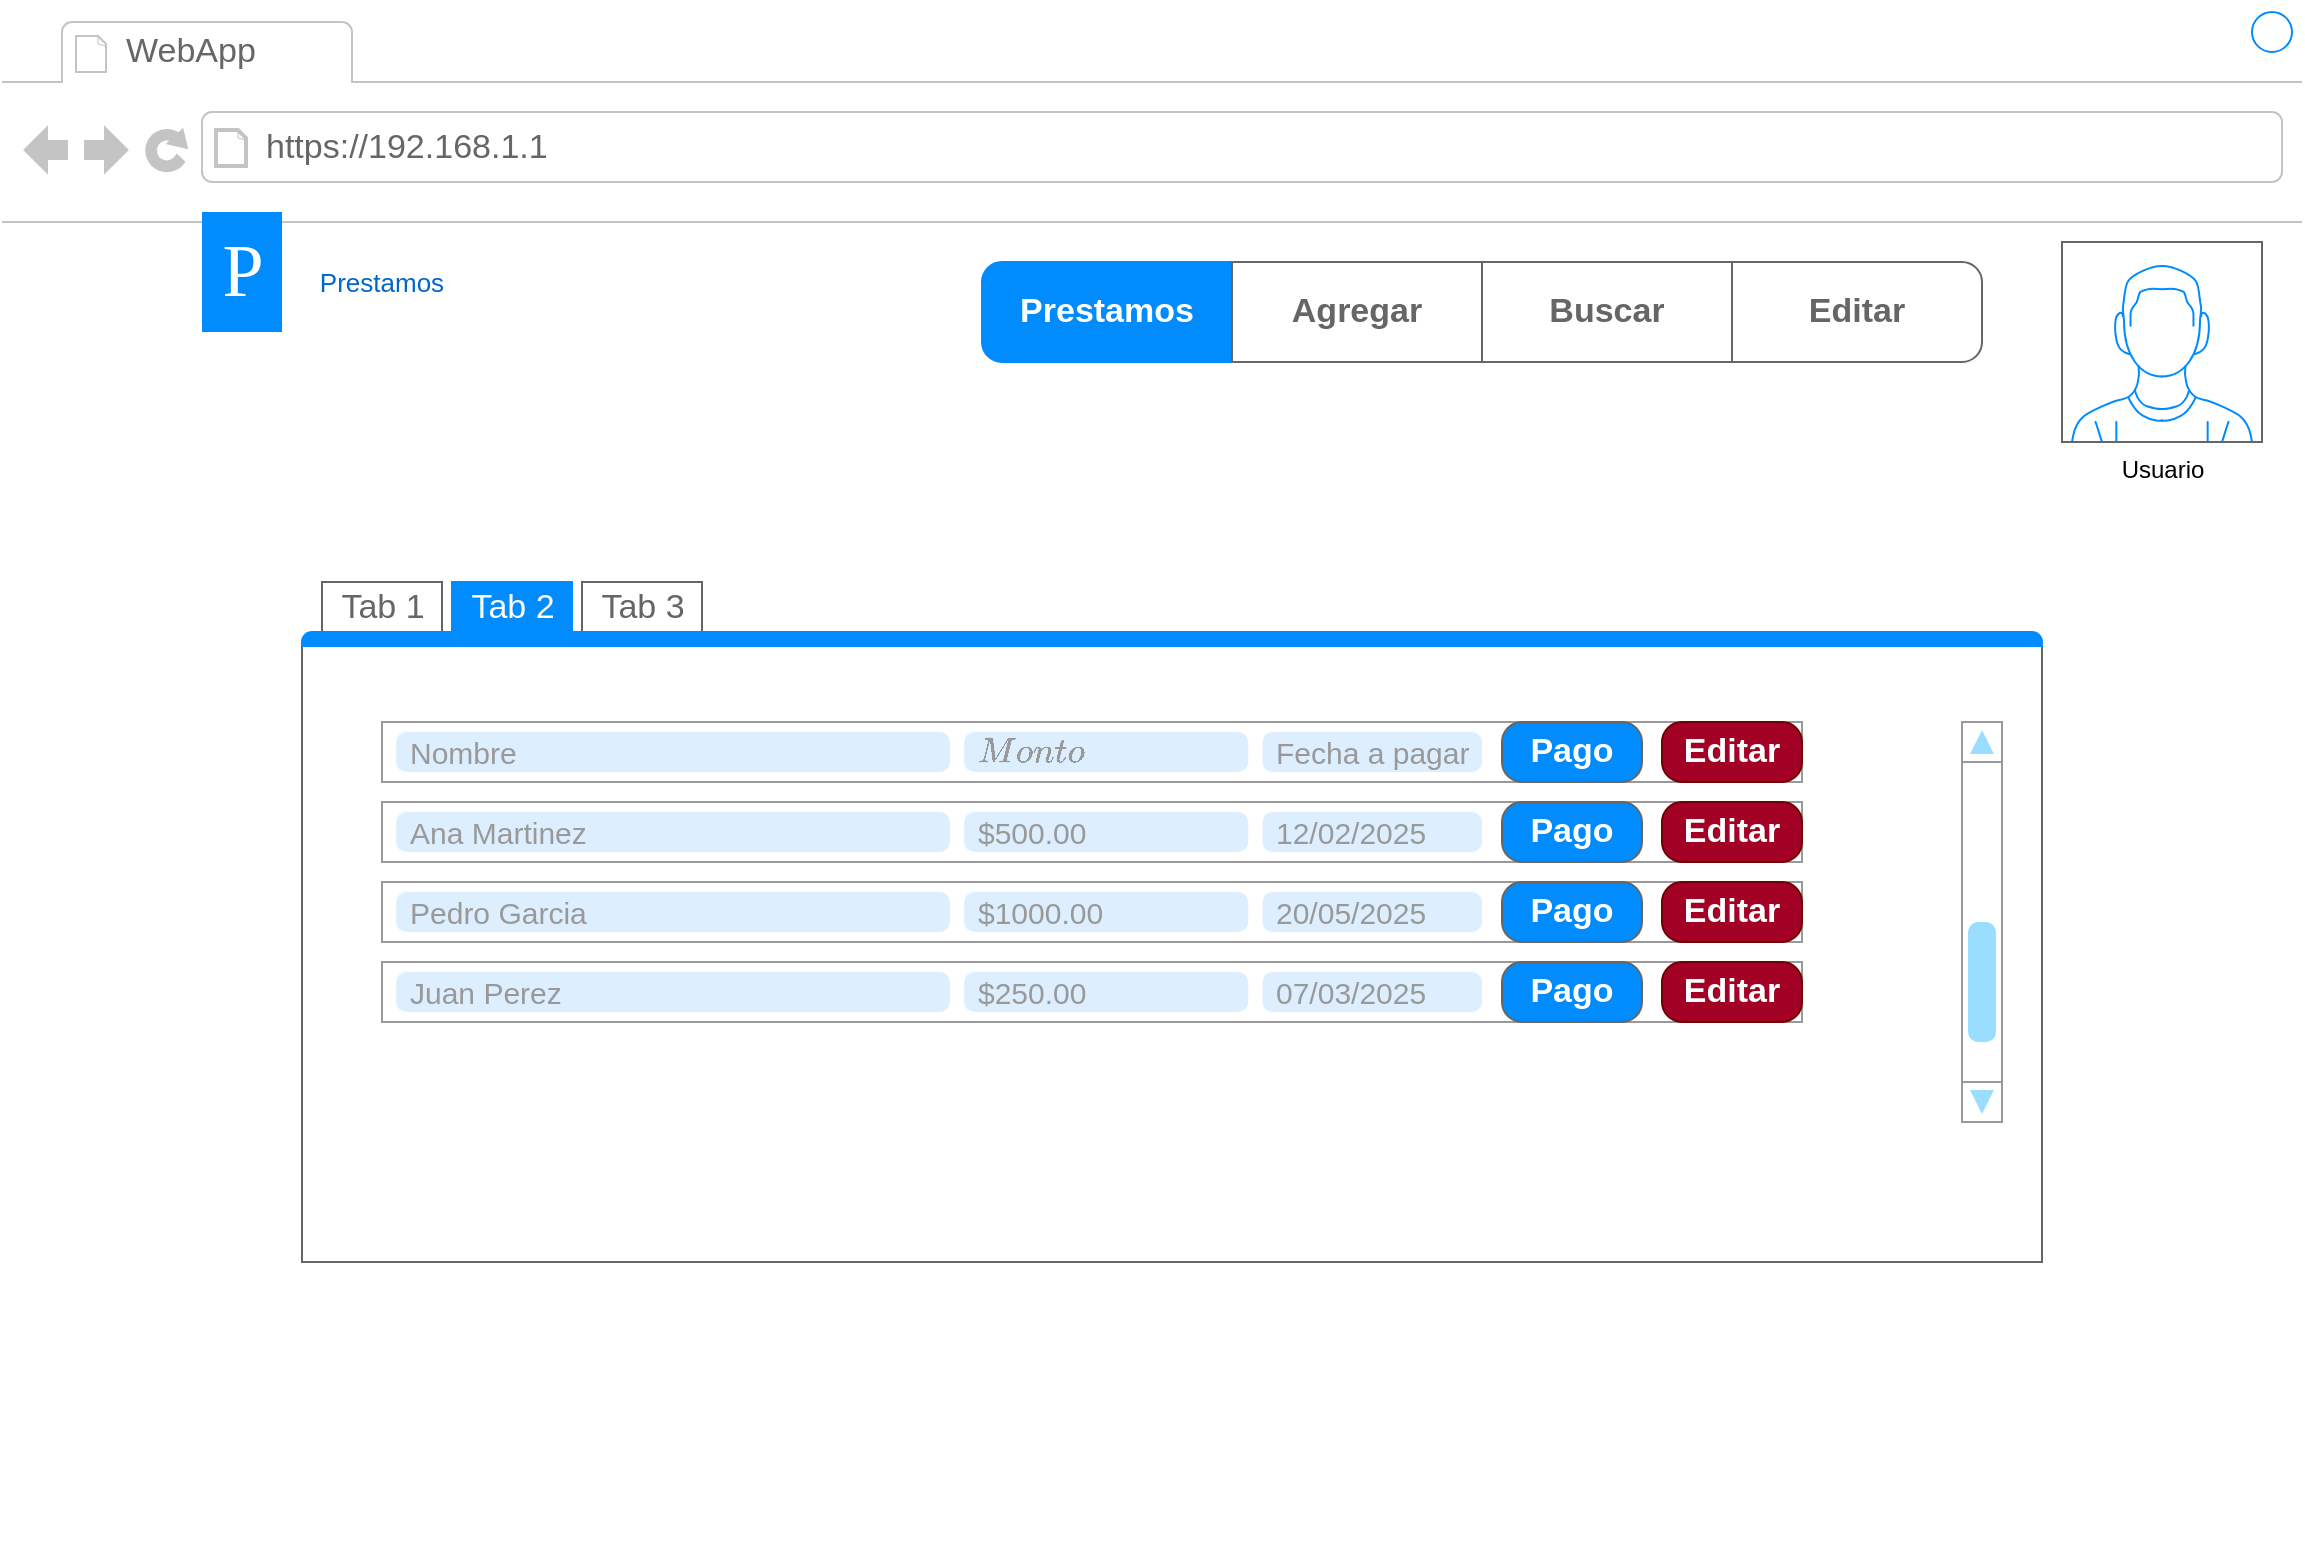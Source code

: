 <mxfile version="26.0.14">
  <diagram id="piDafpqhtRUU5qUU-vj8" name="Page-1">
    <mxGraphModel dx="1426" dy="747" grid="1" gridSize="10" guides="1" tooltips="1" connect="1" arrows="1" fold="1" page="1" pageScale="1" pageWidth="827" pageHeight="1169" math="0" shadow="0">
      <root>
        <mxCell id="0" />
        <mxCell id="1" parent="0" />
        <mxCell id="8962rQQDY3VNNf6We3Pp-1" value="" style="strokeWidth=1;shadow=0;dashed=0;align=center;html=1;shape=mxgraph.mockup.containers.browserWindow;rSize=0;strokeColor2=#008cff;strokeColor3=#c4c4c4;mainText=,;recursiveResize=0;strokeColor=#FFFFFF;fontColor=#FFFFFF;" parent="1" vertex="1">
          <mxGeometry x="60" y="10" width="1150" height="780" as="geometry" />
        </mxCell>
        <mxCell id="8962rQQDY3VNNf6We3Pp-2" value="WebApp" style="strokeWidth=1;shadow=0;dashed=0;align=center;html=1;shape=mxgraph.mockup.containers.anchor;fontSize=17;fontColor=#666666;align=left;" parent="8962rQQDY3VNNf6We3Pp-1" vertex="1">
          <mxGeometry x="60" y="12" width="110" height="26" as="geometry" />
        </mxCell>
        <mxCell id="8962rQQDY3VNNf6We3Pp-3" value="https://192.168.1.1" style="strokeWidth=1;shadow=0;dashed=0;align=center;html=1;shape=mxgraph.mockup.containers.anchor;rSize=0;fontSize=17;fontColor=#666666;align=left;" parent="8962rQQDY3VNNf6We3Pp-1" vertex="1">
          <mxGeometry x="130" y="60" width="250" height="26" as="geometry" />
        </mxCell>
        <mxCell id="8962rQQDY3VNNf6We3Pp-16" value="Prestamos" style="text;html=1;strokeColor=none;fillColor=none;align=center;verticalAlign=middle;whiteSpace=wrap;rounded=0;fontSize=13;fontColor=#0066CC;" parent="8962rQQDY3VNNf6We3Pp-1" vertex="1">
          <mxGeometry x="140" y="130" width="100" height="20" as="geometry" />
        </mxCell>
        <mxCell id="seymav8gBYocV3_De4xC-2" value="P" style="text;html=1;align=center;verticalAlign=middle;resizable=0;points=[];autosize=1;fontSize=37;fontFamily=Tahoma;fillColor=#008CFF;fontColor=#FFFFFF;" parent="8962rQQDY3VNNf6We3Pp-1" vertex="1">
          <mxGeometry x="100" y="105" width="40" height="60" as="geometry" />
        </mxCell>
        <mxCell id="AnFA0OoDrnkOcsvnI9xM-47" value="Usuario" style="verticalLabelPosition=bottom;shadow=0;dashed=0;align=center;html=1;verticalAlign=top;strokeWidth=1;shape=mxgraph.mockup.containers.userMale;strokeColor=#666666;strokeColor2=#008cff;" vertex="1" parent="8962rQQDY3VNNf6We3Pp-1">
          <mxGeometry x="1030" y="120" width="100" height="100" as="geometry" />
        </mxCell>
        <mxCell id="AnFA0OoDrnkOcsvnI9xM-49" value="" style="swimlane;shape=mxgraph.bootstrap.anchor;strokeColor=#666666;fillColor=#ffffff;fontColor=#666666;fontStyle=0;childLayout=stackLayout;horizontal=0;startSize=0;horizontalStack=1;resizeParent=1;resizeParentMax=0;resizeLast=0;collapsible=0;marginBottom=0;whiteSpace=wrap;html=1;" vertex="1" parent="8962rQQDY3VNNf6We3Pp-1">
          <mxGeometry x="490" y="130" width="500" height="50" as="geometry" />
        </mxCell>
        <mxCell id="AnFA0OoDrnkOcsvnI9xM-50" value="Prestamos" style="text;strokeColor=#008CFF;align=center;verticalAlign=middle;spacingLeft=10;spacingRight=10;overflow=hidden;points=[[0,0.5],[1,0.5]];portConstraint=eastwest;rotatable=0;whiteSpace=wrap;html=1;shape=mxgraph.mockup.leftButton;rSize=10;fillColor=#008CFF;fontColor=#ffffff;fontSize=17;fontStyle=1;" vertex="1" parent="AnFA0OoDrnkOcsvnI9xM-49">
          <mxGeometry width="125" height="50" as="geometry" />
        </mxCell>
        <mxCell id="AnFA0OoDrnkOcsvnI9xM-51" value="Agregar" style="text;strokeColor=inherit;align=center;verticalAlign=middle;spacingLeft=10;spacingRight=10;overflow=hidden;points=[[0,0.5],[1,0.5]];portConstraint=eastwest;rotatable=0;whiteSpace=wrap;html=1;rSize=5;fillColor=inherit;fontColor=inherit;fontSize=17;fontStyle=1;" vertex="1" parent="AnFA0OoDrnkOcsvnI9xM-49">
          <mxGeometry x="125" width="125" height="50" as="geometry" />
        </mxCell>
        <mxCell id="AnFA0OoDrnkOcsvnI9xM-52" value="Buscar" style="text;strokeColor=inherit;align=center;verticalAlign=middle;spacingLeft=10;spacingRight=10;overflow=hidden;points=[[0,0.5],[1,0.5]];portConstraint=eastwest;rotatable=0;whiteSpace=wrap;html=1;rSize=5;fillColor=inherit;fontColor=inherit;fontSize=17;fontStyle=1;" vertex="1" parent="AnFA0OoDrnkOcsvnI9xM-49">
          <mxGeometry x="250" width="125" height="50" as="geometry" />
        </mxCell>
        <mxCell id="AnFA0OoDrnkOcsvnI9xM-53" value="Editar" style="text;strokeColor=inherit;align=center;verticalAlign=middle;spacingLeft=10;spacingRight=10;overflow=hidden;points=[[0,0.5],[1,0.5]];portConstraint=eastwest;rotatable=0;whiteSpace=wrap;html=1;shape=mxgraph.mockup.rightButton;rSize=10;fillColor=inherit;fontColor=inherit;fontSize=17;fontStyle=1;" vertex="1" parent="AnFA0OoDrnkOcsvnI9xM-49">
          <mxGeometry x="375" width="125" height="50" as="geometry" />
        </mxCell>
        <mxCell id="AnFA0OoDrnkOcsvnI9xM-54" value="" style="strokeWidth=1;shadow=0;dashed=0;align=center;html=1;shape=mxgraph.mockup.containers.marginRect2;rectMarginTop=32;strokeColor=#666666;gradientColor=none;whiteSpace=wrap;" vertex="1" parent="8962rQQDY3VNNf6We3Pp-1">
          <mxGeometry x="150" y="290" width="870" height="340" as="geometry" />
        </mxCell>
        <mxCell id="AnFA0OoDrnkOcsvnI9xM-55" value="Tab 1" style="strokeColor=inherit;fillColor=inherit;gradientColor=inherit;strokeWidth=1;shadow=0;dashed=0;align=center;html=1;shape=mxgraph.mockup.containers.rrect;rSize=0;fontSize=17;fontColor=#666666;gradientColor=none;" vertex="1" parent="AnFA0OoDrnkOcsvnI9xM-54">
          <mxGeometry width="60" height="25" relative="1" as="geometry">
            <mxPoint x="10" as="offset" />
          </mxGeometry>
        </mxCell>
        <mxCell id="AnFA0OoDrnkOcsvnI9xM-56" value="Tab 2" style="strokeWidth=1;shadow=0;dashed=0;align=center;html=1;shape=mxgraph.mockup.containers.rrect;rSize=0;fontSize=17;fontColor=#ffffff;strokeColor=#008cff;fillColor=#008cff;" vertex="1" parent="AnFA0OoDrnkOcsvnI9xM-54">
          <mxGeometry width="60" height="25" relative="1" as="geometry">
            <mxPoint x="75" as="offset" />
          </mxGeometry>
        </mxCell>
        <mxCell id="AnFA0OoDrnkOcsvnI9xM-57" value="Tab 3" style="strokeColor=inherit;fillColor=inherit;gradientColor=inherit;strokeWidth=1;shadow=0;dashed=0;align=center;html=1;shape=mxgraph.mockup.containers.rrect;rSize=0;fontSize=17;fontColor=#666666;gradientColor=none;" vertex="1" parent="AnFA0OoDrnkOcsvnI9xM-54">
          <mxGeometry width="60" height="25" relative="1" as="geometry">
            <mxPoint x="140" as="offset" />
          </mxGeometry>
        </mxCell>
        <mxCell id="AnFA0OoDrnkOcsvnI9xM-58" value="" style="strokeWidth=1;shadow=0;dashed=0;align=center;html=1;shape=mxgraph.mockup.containers.topButton;rSize=5;strokeColor=#008cff;fillColor=#008cff;gradientColor=none;resizeWidth=1;movable=0;deletable=1;" vertex="1" parent="AnFA0OoDrnkOcsvnI9xM-54">
          <mxGeometry width="870.0" height="7" relative="1" as="geometry">
            <mxPoint y="25" as="offset" />
          </mxGeometry>
        </mxCell>
        <mxCell id="AnFA0OoDrnkOcsvnI9xM-59" value="" style="verticalLabelPosition=bottom;shadow=0;dashed=0;align=center;html=1;verticalAlign=top;strokeWidth=1;shape=mxgraph.mockup.navigation.scrollBar;strokeColor=#999999;barPos=20;fillColor2=#99ddff;strokeColor2=none;direction=north;" vertex="1" parent="AnFA0OoDrnkOcsvnI9xM-54">
          <mxGeometry x="830" y="70" width="20" height="200" as="geometry" />
        </mxCell>
        <mxCell id="AnFA0OoDrnkOcsvnI9xM-60" value="" style="strokeWidth=1;shadow=0;dashed=0;align=center;html=1;shape=mxgraph.mockup.misc.rrect;rSize=0;strokeColor=#999999;fillColor=#ffffff;" vertex="1" parent="AnFA0OoDrnkOcsvnI9xM-54">
          <mxGeometry x="40" y="70" width="710" height="30" as="geometry" />
        </mxCell>
        <mxCell id="AnFA0OoDrnkOcsvnI9xM-61" value="Nombre" style="strokeWidth=1;shadow=0;dashed=0;align=center;html=1;shape=mxgraph.mockup.misc.rrect;rSize=5;strokeColor=none;fontSize=15;fontColor=#999999;fillColor=#ddeeff;align=left;spacingLeft=5;whiteSpace=wrap;" vertex="1" parent="AnFA0OoDrnkOcsvnI9xM-60">
          <mxGeometry x="7.1" y="5" width="276.9" height="20" as="geometry" />
        </mxCell>
        <mxCell id="AnFA0OoDrnkOcsvnI9xM-62" value="$$Monto$$" style="strokeWidth=1;shadow=0;dashed=0;align=center;html=1;shape=mxgraph.mockup.misc.rrect;rSize=5;strokeColor=none;fontSize=15;fontColor=#999999;fillColor=#ddeeff;align=left;spacingLeft=5;whiteSpace=wrap;" vertex="1" parent="AnFA0OoDrnkOcsvnI9xM-60">
          <mxGeometry x="291.1" y="5" width="142" height="20" as="geometry" />
        </mxCell>
        <mxCell id="AnFA0OoDrnkOcsvnI9xM-63" value="Fecha a pagar" style="strokeWidth=1;shadow=0;dashed=0;align=center;html=1;shape=mxgraph.mockup.misc.rrect;rSize=5;strokeColor=none;fontSize=15;fontColor=#999999;fillColor=#ddeeff;align=left;spacingLeft=5;whiteSpace=wrap;" vertex="1" parent="AnFA0OoDrnkOcsvnI9xM-60">
          <mxGeometry x="440.2" y="5" width="109.8" height="20" as="geometry" />
        </mxCell>
        <mxCell id="AnFA0OoDrnkOcsvnI9xM-66" value="" style="strokeWidth=1;shadow=0;dashed=0;align=center;html=1;shape=mxgraph.mockup.misc.anchor;" vertex="1" parent="AnFA0OoDrnkOcsvnI9xM-60">
          <mxGeometry x="660.3" y="15" as="geometry" />
        </mxCell>
        <mxCell id="AnFA0OoDrnkOcsvnI9xM-68" value="Pago" style="strokeWidth=1;shadow=0;dashed=0;align=center;html=1;shape=mxgraph.mockup.buttons.button;strokeColor=#666666;fontColor=#ffffff;mainText=;buttonStyle=round;fontSize=17;fontStyle=1;fillColor=#008cff;whiteSpace=wrap;" vertex="1" parent="AnFA0OoDrnkOcsvnI9xM-60">
          <mxGeometry x="560" width="70" height="30" as="geometry" />
        </mxCell>
        <mxCell id="AnFA0OoDrnkOcsvnI9xM-70" value="Editar" style="strokeWidth=1;shadow=0;dashed=0;align=center;html=1;shape=mxgraph.mockup.buttons.button;strokeColor=#6F0000;fontColor=#ffffff;mainText=;buttonStyle=round;fontSize=17;fontStyle=1;fillColor=#a20025;whiteSpace=wrap;" vertex="1" parent="AnFA0OoDrnkOcsvnI9xM-60">
          <mxGeometry x="640" width="70" height="30" as="geometry" />
        </mxCell>
        <mxCell id="AnFA0OoDrnkOcsvnI9xM-71" value="" style="strokeWidth=1;shadow=0;dashed=0;align=center;html=1;shape=mxgraph.mockup.misc.rrect;rSize=0;strokeColor=#999999;fillColor=#ffffff;" vertex="1" parent="AnFA0OoDrnkOcsvnI9xM-54">
          <mxGeometry x="40" y="110" width="710" height="30" as="geometry" />
        </mxCell>
        <mxCell id="AnFA0OoDrnkOcsvnI9xM-72" value="Ana Martinez" style="strokeWidth=1;shadow=0;dashed=0;align=center;html=1;shape=mxgraph.mockup.misc.rrect;rSize=5;strokeColor=none;fontSize=15;fontColor=#999999;fillColor=#ddeeff;align=left;spacingLeft=5;whiteSpace=wrap;" vertex="1" parent="AnFA0OoDrnkOcsvnI9xM-71">
          <mxGeometry x="7.1" y="5" width="276.9" height="20" as="geometry" />
        </mxCell>
        <mxCell id="AnFA0OoDrnkOcsvnI9xM-73" value="$500.00" style="strokeWidth=1;shadow=0;dashed=0;align=center;html=1;shape=mxgraph.mockup.misc.rrect;rSize=5;strokeColor=none;fontSize=15;fontColor=#999999;fillColor=#ddeeff;align=left;spacingLeft=5;whiteSpace=wrap;" vertex="1" parent="AnFA0OoDrnkOcsvnI9xM-71">
          <mxGeometry x="291.1" y="5" width="142" height="20" as="geometry" />
        </mxCell>
        <mxCell id="AnFA0OoDrnkOcsvnI9xM-74" value="12/02/2025" style="strokeWidth=1;shadow=0;dashed=0;align=center;html=1;shape=mxgraph.mockup.misc.rrect;rSize=5;strokeColor=none;fontSize=15;fontColor=#999999;fillColor=#ddeeff;align=left;spacingLeft=5;whiteSpace=wrap;" vertex="1" parent="AnFA0OoDrnkOcsvnI9xM-71">
          <mxGeometry x="440.2" y="5" width="109.8" height="20" as="geometry" />
        </mxCell>
        <mxCell id="AnFA0OoDrnkOcsvnI9xM-75" value="" style="strokeWidth=1;shadow=0;dashed=0;align=center;html=1;shape=mxgraph.mockup.misc.anchor;" vertex="1" parent="AnFA0OoDrnkOcsvnI9xM-71">
          <mxGeometry x="660.3" y="15" as="geometry" />
        </mxCell>
        <mxCell id="AnFA0OoDrnkOcsvnI9xM-76" value="Pago" style="strokeWidth=1;shadow=0;dashed=0;align=center;html=1;shape=mxgraph.mockup.buttons.button;strokeColor=#666666;fontColor=#ffffff;mainText=;buttonStyle=round;fontSize=17;fontStyle=1;fillColor=#008cff;whiteSpace=wrap;" vertex="1" parent="AnFA0OoDrnkOcsvnI9xM-71">
          <mxGeometry x="560" width="70" height="30" as="geometry" />
        </mxCell>
        <mxCell id="AnFA0OoDrnkOcsvnI9xM-77" value="Editar" style="strokeWidth=1;shadow=0;dashed=0;align=center;html=1;shape=mxgraph.mockup.buttons.button;strokeColor=#6F0000;fontColor=#ffffff;mainText=;buttonStyle=round;fontSize=17;fontStyle=1;fillColor=#a20025;whiteSpace=wrap;" vertex="1" parent="AnFA0OoDrnkOcsvnI9xM-71">
          <mxGeometry x="640" width="70" height="30" as="geometry" />
        </mxCell>
        <mxCell id="AnFA0OoDrnkOcsvnI9xM-78" value="" style="strokeWidth=1;shadow=0;dashed=0;align=center;html=1;shape=mxgraph.mockup.misc.rrect;rSize=0;strokeColor=#999999;fillColor=#ffffff;" vertex="1" parent="AnFA0OoDrnkOcsvnI9xM-54">
          <mxGeometry x="40" y="150" width="710" height="30" as="geometry" />
        </mxCell>
        <mxCell id="AnFA0OoDrnkOcsvnI9xM-79" value="Pedro Garcia" style="strokeWidth=1;shadow=0;dashed=0;align=center;html=1;shape=mxgraph.mockup.misc.rrect;rSize=5;strokeColor=none;fontSize=15;fontColor=#999999;fillColor=#ddeeff;align=left;spacingLeft=5;whiteSpace=wrap;" vertex="1" parent="AnFA0OoDrnkOcsvnI9xM-78">
          <mxGeometry x="7.1" y="5" width="276.9" height="20" as="geometry" />
        </mxCell>
        <mxCell id="AnFA0OoDrnkOcsvnI9xM-80" value="$1000.00" style="strokeWidth=1;shadow=0;dashed=0;align=center;html=1;shape=mxgraph.mockup.misc.rrect;rSize=5;strokeColor=none;fontSize=15;fontColor=#999999;fillColor=#ddeeff;align=left;spacingLeft=5;whiteSpace=wrap;" vertex="1" parent="AnFA0OoDrnkOcsvnI9xM-78">
          <mxGeometry x="291.1" y="5" width="142" height="20" as="geometry" />
        </mxCell>
        <mxCell id="AnFA0OoDrnkOcsvnI9xM-81" value="20/05/2025" style="strokeWidth=1;shadow=0;dashed=0;align=center;html=1;shape=mxgraph.mockup.misc.rrect;rSize=5;strokeColor=none;fontSize=15;fontColor=#999999;fillColor=#ddeeff;align=left;spacingLeft=5;whiteSpace=wrap;" vertex="1" parent="AnFA0OoDrnkOcsvnI9xM-78">
          <mxGeometry x="440.2" y="5" width="109.8" height="20" as="geometry" />
        </mxCell>
        <mxCell id="AnFA0OoDrnkOcsvnI9xM-82" value="" style="strokeWidth=1;shadow=0;dashed=0;align=center;html=1;shape=mxgraph.mockup.misc.anchor;" vertex="1" parent="AnFA0OoDrnkOcsvnI9xM-78">
          <mxGeometry x="660.3" y="15" as="geometry" />
        </mxCell>
        <mxCell id="AnFA0OoDrnkOcsvnI9xM-83" value="Pago" style="strokeWidth=1;shadow=0;dashed=0;align=center;html=1;shape=mxgraph.mockup.buttons.button;strokeColor=#666666;fontColor=#ffffff;mainText=;buttonStyle=round;fontSize=17;fontStyle=1;fillColor=#008cff;whiteSpace=wrap;" vertex="1" parent="AnFA0OoDrnkOcsvnI9xM-78">
          <mxGeometry x="560" width="70" height="30" as="geometry" />
        </mxCell>
        <mxCell id="AnFA0OoDrnkOcsvnI9xM-84" value="Editar" style="strokeWidth=1;shadow=0;dashed=0;align=center;html=1;shape=mxgraph.mockup.buttons.button;strokeColor=#6F0000;fontColor=#ffffff;mainText=;buttonStyle=round;fontSize=17;fontStyle=1;fillColor=#a20025;whiteSpace=wrap;" vertex="1" parent="AnFA0OoDrnkOcsvnI9xM-78">
          <mxGeometry x="640" width="70" height="30" as="geometry" />
        </mxCell>
        <mxCell id="AnFA0OoDrnkOcsvnI9xM-85" value="" style="strokeWidth=1;shadow=0;dashed=0;align=center;html=1;shape=mxgraph.mockup.misc.rrect;rSize=0;strokeColor=#999999;fillColor=#ffffff;" vertex="1" parent="AnFA0OoDrnkOcsvnI9xM-54">
          <mxGeometry x="40" y="190" width="710" height="30" as="geometry" />
        </mxCell>
        <mxCell id="AnFA0OoDrnkOcsvnI9xM-86" value="Juan Perez&lt;span style=&quot;white-space: pre;&quot;&gt;&#x9;&lt;/span&gt;" style="strokeWidth=1;shadow=0;dashed=0;align=center;html=1;shape=mxgraph.mockup.misc.rrect;rSize=5;strokeColor=none;fontSize=15;fontColor=#999999;fillColor=#ddeeff;align=left;spacingLeft=5;whiteSpace=wrap;" vertex="1" parent="AnFA0OoDrnkOcsvnI9xM-85">
          <mxGeometry x="7.1" y="5" width="276.9" height="20" as="geometry" />
        </mxCell>
        <mxCell id="AnFA0OoDrnkOcsvnI9xM-87" value="$250.00" style="strokeWidth=1;shadow=0;dashed=0;align=center;html=1;shape=mxgraph.mockup.misc.rrect;rSize=5;strokeColor=none;fontSize=15;fontColor=#999999;fillColor=#ddeeff;align=left;spacingLeft=5;whiteSpace=wrap;" vertex="1" parent="AnFA0OoDrnkOcsvnI9xM-85">
          <mxGeometry x="291.1" y="5" width="142" height="20" as="geometry" />
        </mxCell>
        <mxCell id="AnFA0OoDrnkOcsvnI9xM-88" value="07/03/2025" style="strokeWidth=1;shadow=0;dashed=0;align=center;html=1;shape=mxgraph.mockup.misc.rrect;rSize=5;strokeColor=none;fontSize=15;fontColor=#999999;fillColor=#ddeeff;align=left;spacingLeft=5;whiteSpace=wrap;" vertex="1" parent="AnFA0OoDrnkOcsvnI9xM-85">
          <mxGeometry x="440.2" y="5" width="109.8" height="20" as="geometry" />
        </mxCell>
        <mxCell id="AnFA0OoDrnkOcsvnI9xM-89" value="" style="strokeWidth=1;shadow=0;dashed=0;align=center;html=1;shape=mxgraph.mockup.misc.anchor;" vertex="1" parent="AnFA0OoDrnkOcsvnI9xM-85">
          <mxGeometry x="660.3" y="15" as="geometry" />
        </mxCell>
        <mxCell id="AnFA0OoDrnkOcsvnI9xM-90" value="Pago" style="strokeWidth=1;shadow=0;dashed=0;align=center;html=1;shape=mxgraph.mockup.buttons.button;strokeColor=#666666;fontColor=#ffffff;mainText=;buttonStyle=round;fontSize=17;fontStyle=1;fillColor=#008cff;whiteSpace=wrap;" vertex="1" parent="AnFA0OoDrnkOcsvnI9xM-85">
          <mxGeometry x="560" width="70" height="30" as="geometry" />
        </mxCell>
        <mxCell id="AnFA0OoDrnkOcsvnI9xM-91" value="Editar" style="strokeWidth=1;shadow=0;dashed=0;align=center;html=1;shape=mxgraph.mockup.buttons.button;strokeColor=#6F0000;fontColor=#ffffff;mainText=;buttonStyle=round;fontSize=17;fontStyle=1;fillColor=#a20025;whiteSpace=wrap;" vertex="1" parent="AnFA0OoDrnkOcsvnI9xM-85">
          <mxGeometry x="640" width="70" height="30" as="geometry" />
        </mxCell>
      </root>
    </mxGraphModel>
  </diagram>
</mxfile>
